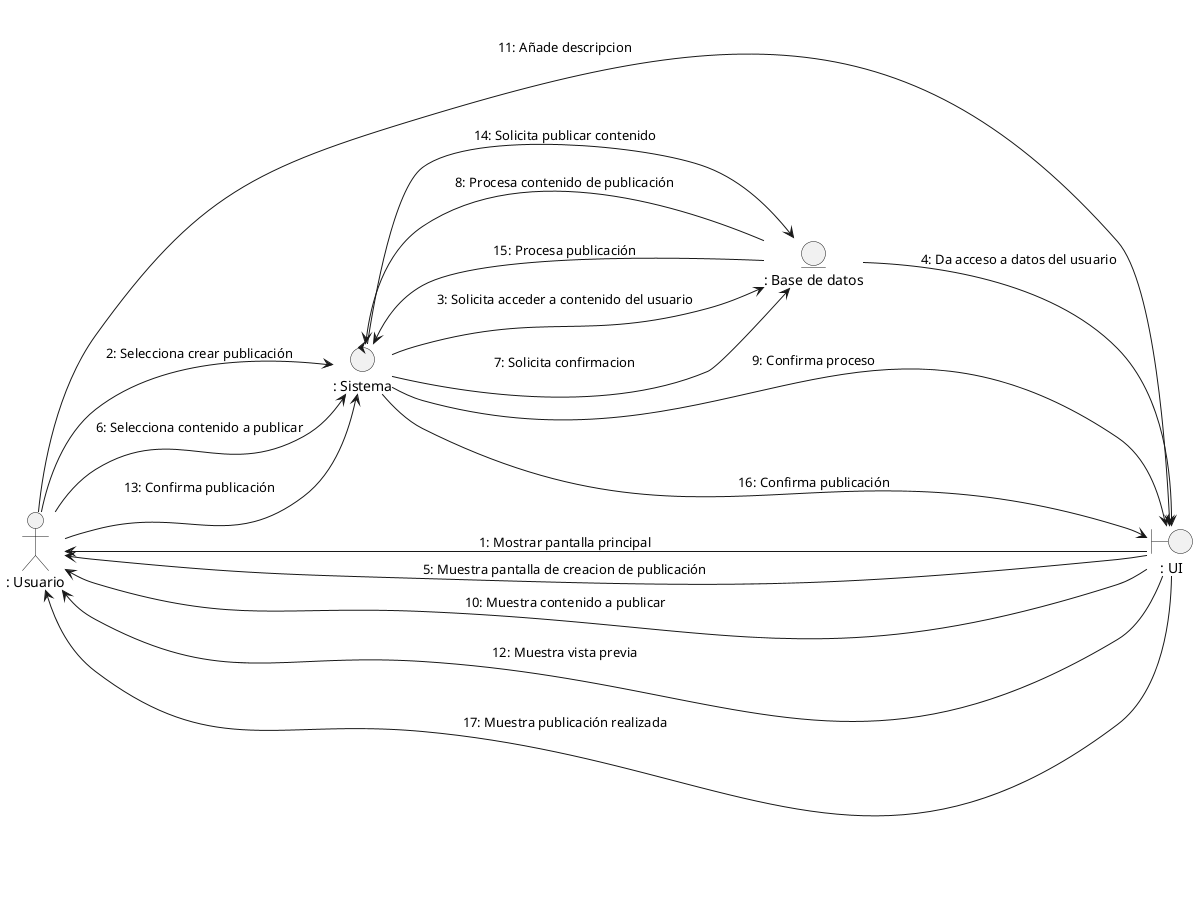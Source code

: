 @startuml uc3_createPublication

left to right direction

actor ": Usuario" as user

entity ": Base de datos" as mod
boundary ": UI" as vis
control ": Sistema" as con

vis --> user : 1: Mostrar pantalla principal
user --> con : 2: Selecciona crear publicación
con --> mod : 3: Solicita acceder a contenido del usuario
mod --> vis : 4: Da acceso a datos del usuario
vis --> user : 5: Muestra pantalla de creacion de publicación
user --> con : 6: Selecciona contenido a publicar
con --> mod : 7: Solicita confirmacion
mod --> con : 8: Procesa contenido de publicación
con --> vis : 9: Confirma proceso
vis --> user : 10: Muestra contenido a publicar
user --> vis : 11: Añade descripcion
vis --> user : 12: Muestra vista previa
user --> con : 13: Confirma publicación
con --> mod : 14: Solicita publicar contenido
mod --> con : 15: Procesa publicación
con --> vis : 16: Confirma publicación
vis --> user : 17: Muestra publicación realizada

@enduml
